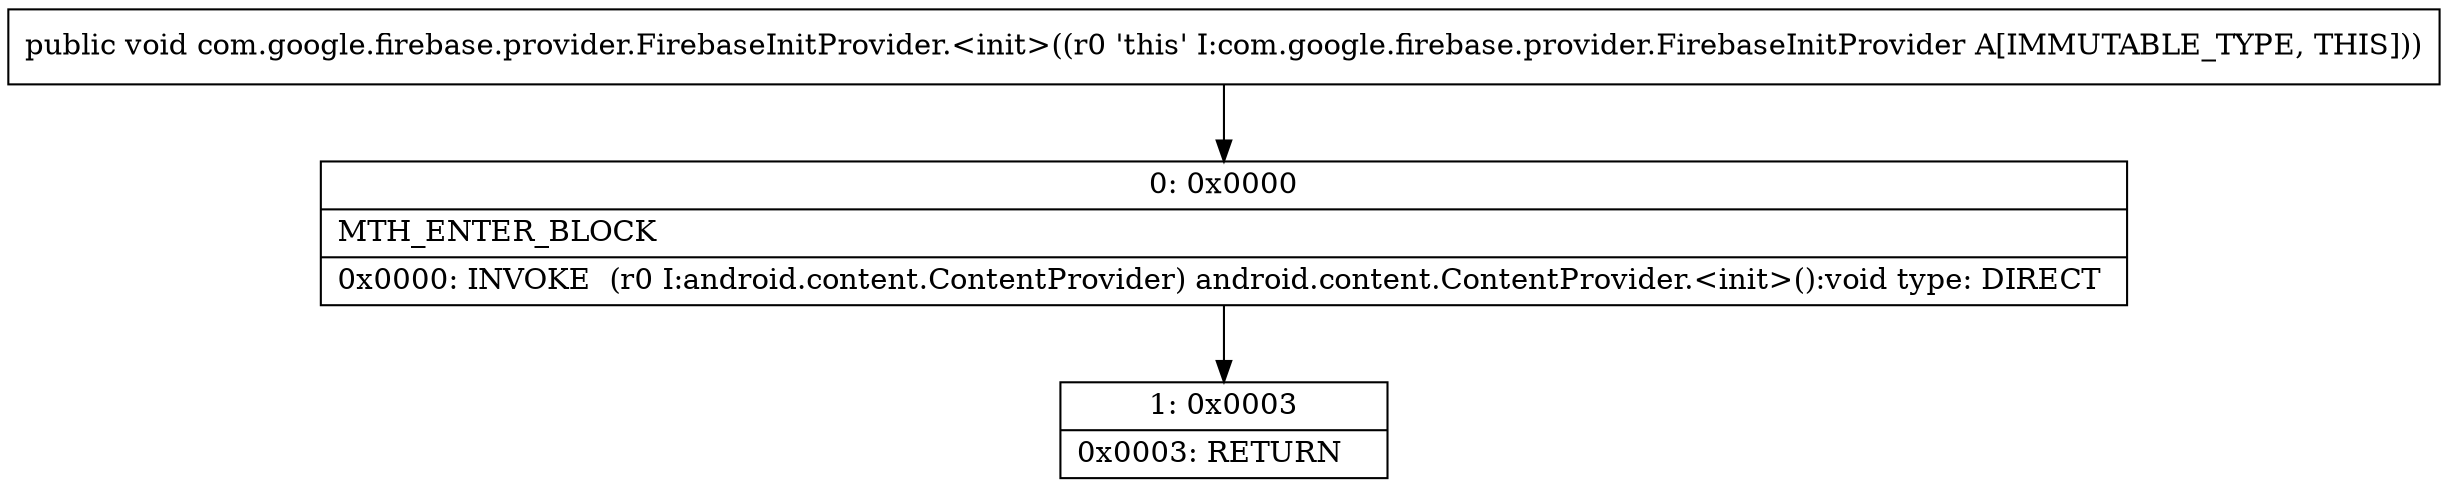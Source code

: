 digraph "CFG forcom.google.firebase.provider.FirebaseInitProvider.\<init\>()V" {
Node_0 [shape=record,label="{0\:\ 0x0000|MTH_ENTER_BLOCK\l|0x0000: INVOKE  (r0 I:android.content.ContentProvider) android.content.ContentProvider.\<init\>():void type: DIRECT \l}"];
Node_1 [shape=record,label="{1\:\ 0x0003|0x0003: RETURN   \l}"];
MethodNode[shape=record,label="{public void com.google.firebase.provider.FirebaseInitProvider.\<init\>((r0 'this' I:com.google.firebase.provider.FirebaseInitProvider A[IMMUTABLE_TYPE, THIS])) }"];
MethodNode -> Node_0;
Node_0 -> Node_1;
}

